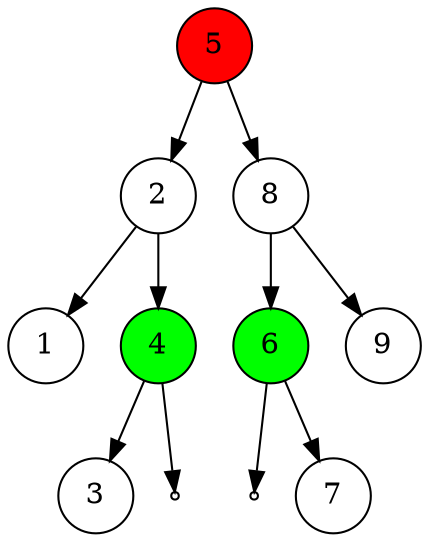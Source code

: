 // Arbre binaire de recherche
digraph {
	ordering=out
	1 [label=1 shape=circle]
	2 [label=2 shape=circle]
	3 [label=3 shape=circle]
	4 [label=4 shape=circle]
	5 [label=5 shape=circle]
	6 [label=6 shape=circle]
	7 [label=7 shape=circle]
	8 [label=8 shape=circle]
	9 [label=9 shape=circle]
	A [label=""]
	B [label=""]
	5 -> 2
	2 -> 1
	2 -> 4
	4 -> 3
	4 -> A
	5 -> 8
	8 -> 6
	6 -> B
	6 -> 7
	8 -> 9
	A [fillcolor=white shape=point]
	B [fillcolor=white shape=point]
	5 [fillcolor=red style=filled]
	4 [fillcolor=green style=filled]
	6 [fillcolor=green style=filled]
}
